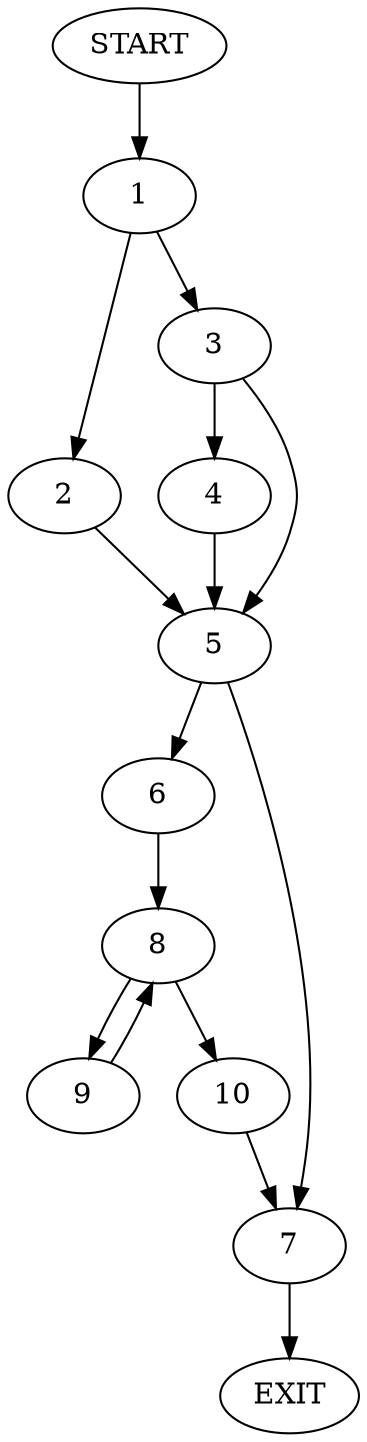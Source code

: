 digraph {
0 [label="START"]
11 [label="EXIT"]
0 -> 1
1 -> 2
1 -> 3
3 -> 4
3 -> 5
2 -> 5
5 -> 6
5 -> 7
4 -> 5
6 -> 8
7 -> 11
8 -> 9
8 -> 10
10 -> 7
9 -> 8
}
